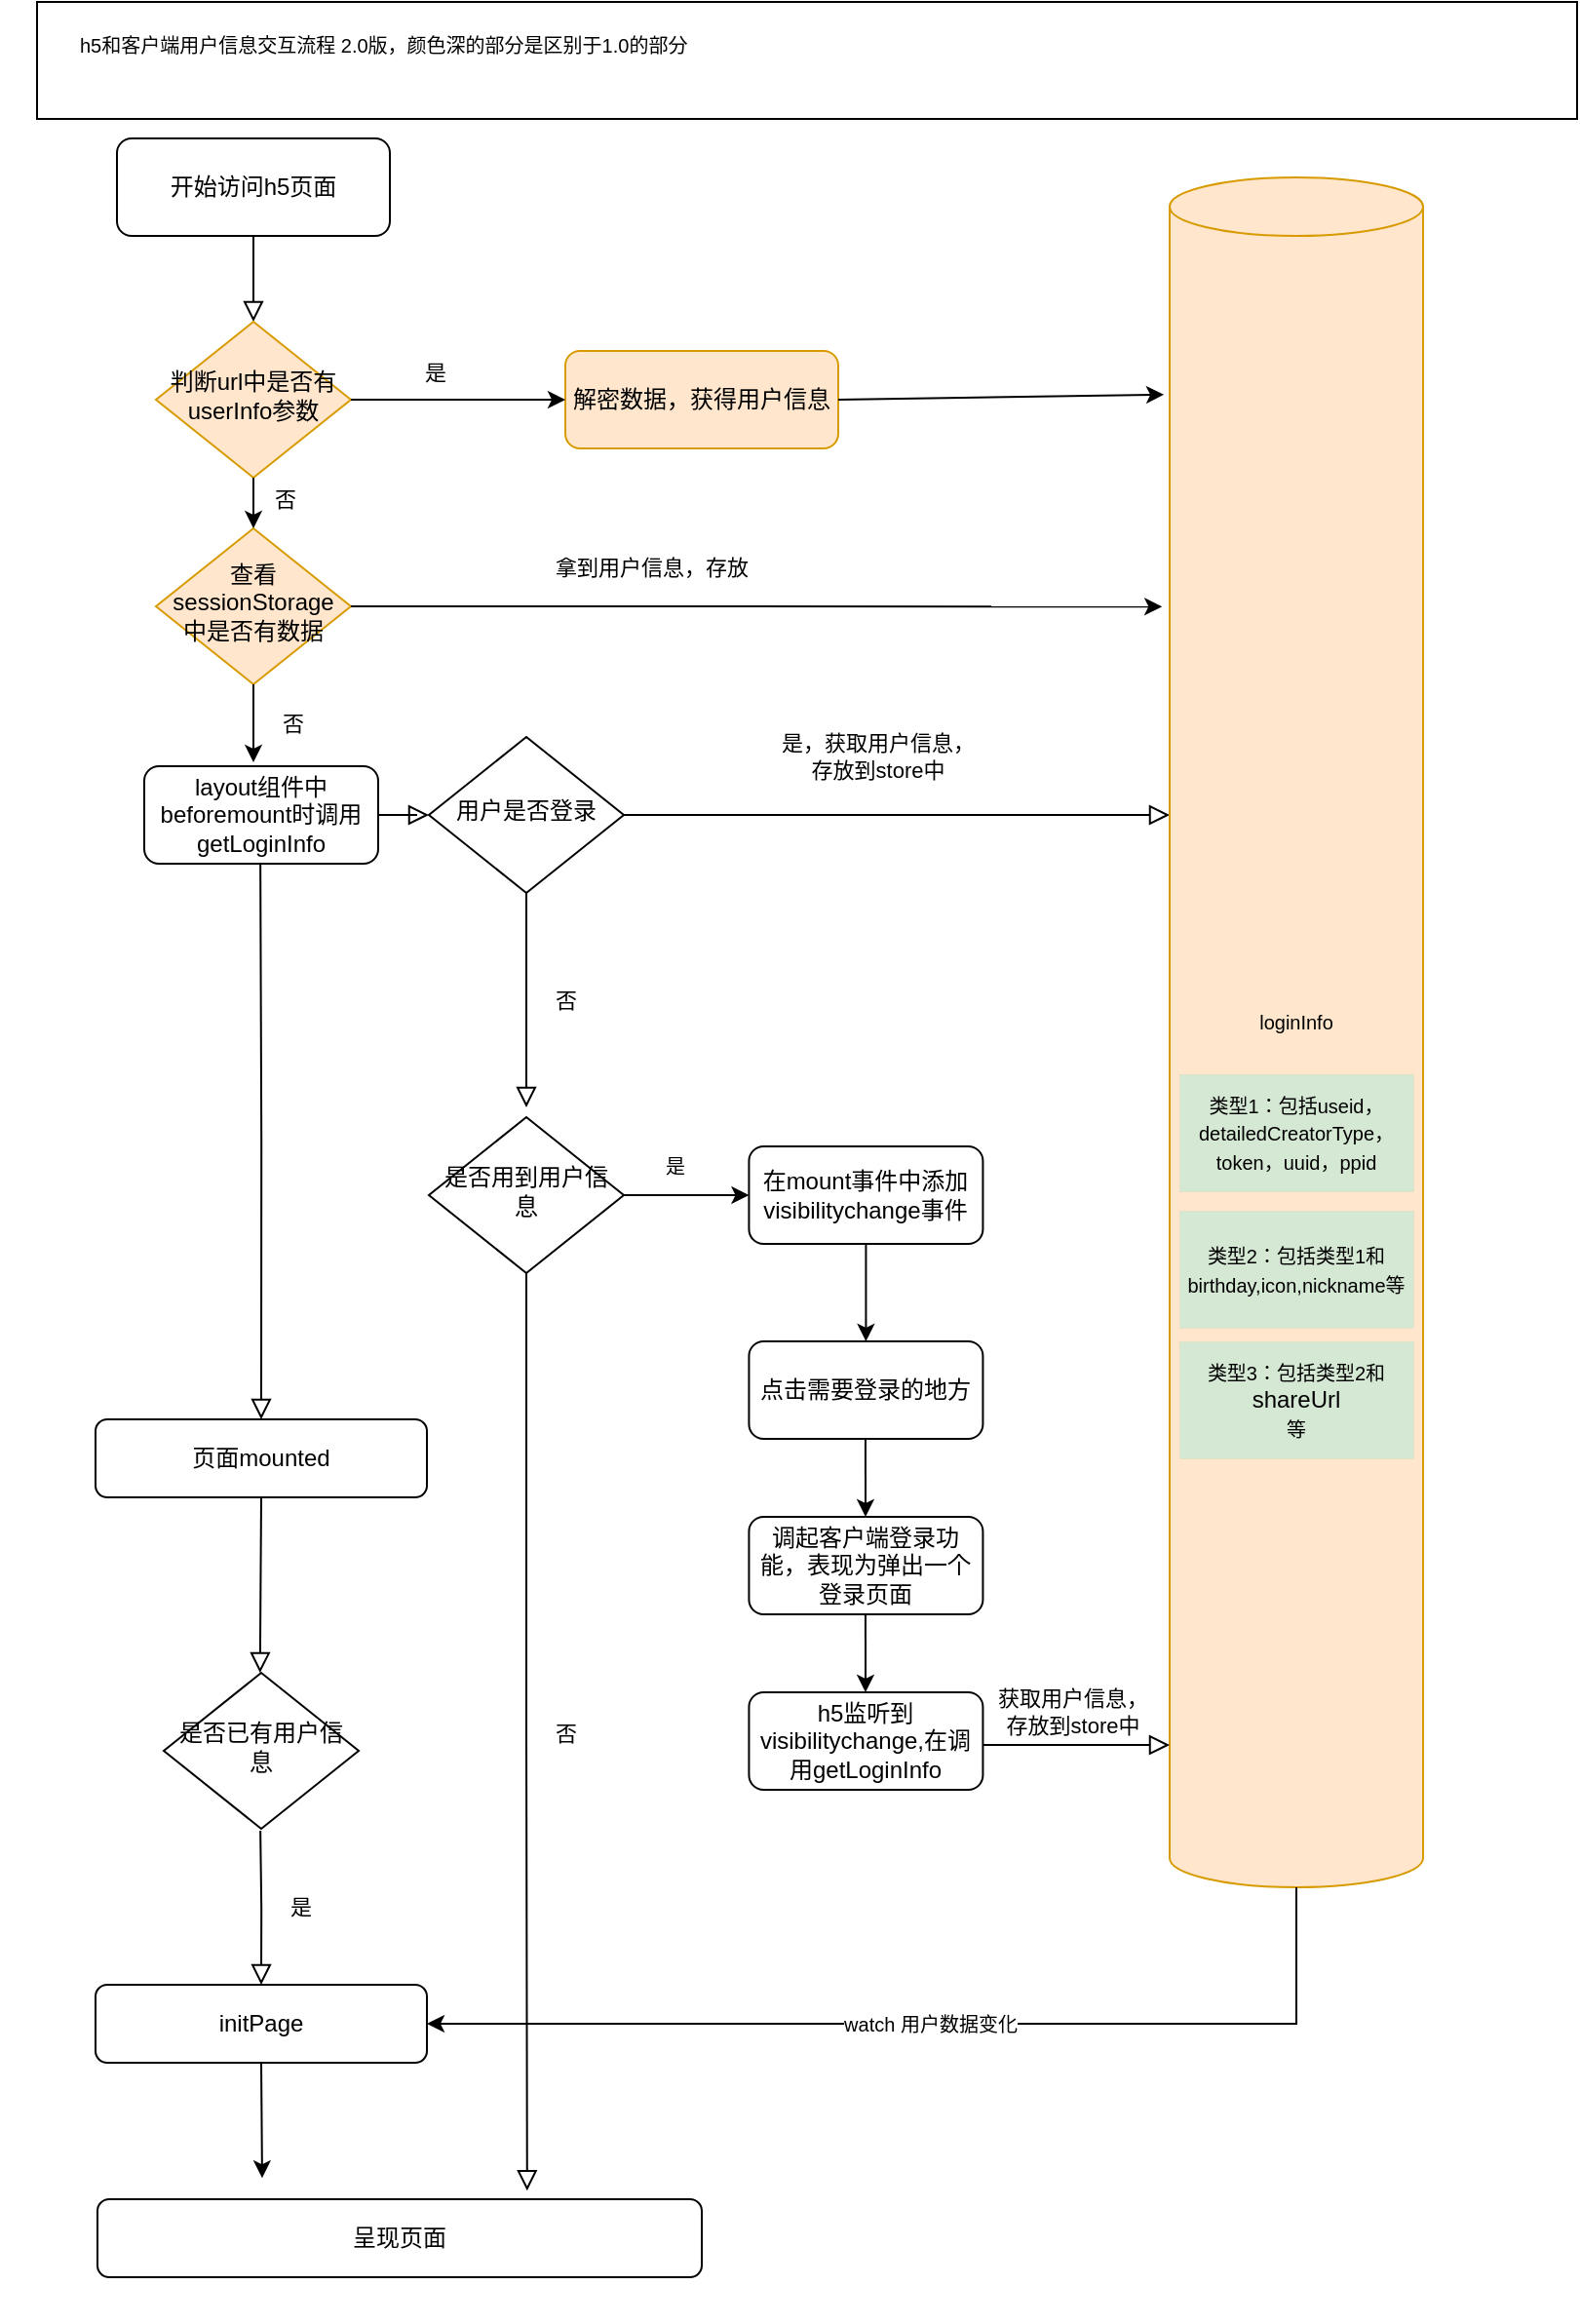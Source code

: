 <mxfile version="20.2.0" type="github">
  <diagram id="C5RBs43oDa-KdzZeNtuy" name="Page-1">
    <mxGraphModel dx="1097" dy="1780" grid="1" gridSize="10" guides="1" tooltips="1" connect="1" arrows="1" fold="1" page="1" pageScale="1" pageWidth="827" pageHeight="1169" math="0" shadow="0">
      <root>
        <mxCell id="WIyWlLk6GJQsqaUBKTNV-0" />
        <mxCell id="WIyWlLk6GJQsqaUBKTNV-1" parent="WIyWlLk6GJQsqaUBKTNV-0" />
        <mxCell id="vIY9tpSzzPqMu0DWue8W-50" value="h5和客户端用户信息交互流程 2.0版，颜色深的部分是区别于1.0的部分" style="rounded=0;whiteSpace=wrap;html=1;fontSize=10;align=left;verticalAlign=top;spacingTop=10;spacingLeft=20;container=1;" parent="WIyWlLk6GJQsqaUBKTNV-1" vertex="1">
          <mxGeometry x="19" y="-90" width="790" height="60" as="geometry" />
        </mxCell>
        <mxCell id="WIyWlLk6GJQsqaUBKTNV-2" value="" style="rounded=0;html=1;jettySize=auto;orthogonalLoop=1;fontSize=11;endArrow=block;endFill=0;endSize=8;strokeWidth=1;shadow=0;labelBackgroundColor=none;edgeStyle=orthogonalEdgeStyle;exitX=1;exitY=0.5;exitDx=0;exitDy=0;" parent="WIyWlLk6GJQsqaUBKTNV-1" source="vIY9tpSzzPqMu0DWue8W-14" target="WIyWlLk6GJQsqaUBKTNV-6" edge="1">
          <mxGeometry relative="1" as="geometry">
            <mxPoint x="210" y="327" as="sourcePoint" />
          </mxGeometry>
        </mxCell>
        <mxCell id="WIyWlLk6GJQsqaUBKTNV-4" value="否" style="rounded=0;html=1;jettySize=auto;orthogonalLoop=1;fontSize=11;endArrow=block;endFill=0;endSize=8;strokeWidth=1;shadow=0;labelBackgroundColor=none;edgeStyle=orthogonalEdgeStyle;exitX=0.5;exitY=1;exitDx=0;exitDy=0;" parent="WIyWlLk6GJQsqaUBKTNV-1" source="WIyWlLk6GJQsqaUBKTNV-6" edge="1">
          <mxGeometry y="20" relative="1" as="geometry">
            <mxPoint as="offset" />
            <mxPoint x="270" y="477" as="targetPoint" />
          </mxGeometry>
        </mxCell>
        <mxCell id="WIyWlLk6GJQsqaUBKTNV-5" value="是，获取用户信息，&lt;br&gt;存放到store中" style="edgeStyle=orthogonalEdgeStyle;rounded=0;html=1;jettySize=auto;orthogonalLoop=1;fontSize=11;endArrow=block;endFill=0;endSize=8;strokeWidth=1;shadow=0;labelBackgroundColor=none;" parent="WIyWlLk6GJQsqaUBKTNV-1" source="WIyWlLk6GJQsqaUBKTNV-6" target="vIY9tpSzzPqMu0DWue8W-9" edge="1">
          <mxGeometry x="-0.075" y="30" relative="1" as="geometry">
            <mxPoint as="offset" />
            <mxPoint x="590" y="327" as="targetPoint" />
            <Array as="points">
              <mxPoint x="530" y="327" />
              <mxPoint x="530" y="327" />
            </Array>
          </mxGeometry>
        </mxCell>
        <mxCell id="WIyWlLk6GJQsqaUBKTNV-6" value="用户是否登录" style="rhombus;whiteSpace=wrap;html=1;shadow=0;fontFamily=Helvetica;fontSize=12;align=center;strokeWidth=1;spacing=6;spacingTop=-4;" parent="WIyWlLk6GJQsqaUBKTNV-1" vertex="1">
          <mxGeometry x="220" y="287" width="100" height="80" as="geometry" />
        </mxCell>
        <mxCell id="WIyWlLk6GJQsqaUBKTNV-11" value="initPage" style="rounded=1;whiteSpace=wrap;html=1;fontSize=12;glass=0;strokeWidth=1;shadow=0;" parent="WIyWlLk6GJQsqaUBKTNV-1" vertex="1">
          <mxGeometry x="49" y="927" width="170" height="40" as="geometry" />
        </mxCell>
        <mxCell id="vIY9tpSzzPqMu0DWue8W-6" value="开始访问h5页面" style="rounded=1;whiteSpace=wrap;html=1;" parent="WIyWlLk6GJQsqaUBKTNV-1" vertex="1">
          <mxGeometry x="60" y="-20" width="140" height="50" as="geometry" />
        </mxCell>
        <mxCell id="vIY9tpSzzPqMu0DWue8W-9" value="loginInfo&#xa;&#xa;&#xa;" style="shape=cylinder3;boundedLbl=1;backgroundOutline=1;size=15;whiteSpace=wrap;fontSize=10;fillColor=#ffe6cc;strokeColor=#d79b00;" parent="WIyWlLk6GJQsqaUBKTNV-1" vertex="1">
          <mxGeometry x="600" width="130" height="877" as="geometry" />
        </mxCell>
        <mxCell id="vIY9tpSzzPqMu0DWue8W-14" value="layout组件中beforemount时调用getLoginInfo" style="rounded=1;whiteSpace=wrap;html=1;" parent="WIyWlLk6GJQsqaUBKTNV-1" vertex="1">
          <mxGeometry x="74" y="302" width="120" height="50" as="geometry" />
        </mxCell>
        <mxCell id="vIY9tpSzzPqMu0DWue8W-15" value="" style="rounded=0;html=1;jettySize=auto;orthogonalLoop=1;fontSize=11;endArrow=block;endFill=0;endSize=8;strokeWidth=1;shadow=0;labelBackgroundColor=none;edgeStyle=orthogonalEdgeStyle;exitX=0.5;exitY=1;exitDx=0;exitDy=0;entryX=0.5;entryY=0;entryDx=0;entryDy=0;" parent="WIyWlLk6GJQsqaUBKTNV-1" source="vIY9tpSzzPqMu0DWue8W-6" target="VcRhLuIsz3l9arXMUyPR-2" edge="1">
          <mxGeometry relative="1" as="geometry">
            <mxPoint x="143.71" y="157" as="sourcePoint" />
            <mxPoint x="144" y="90" as="targetPoint" />
            <Array as="points" />
          </mxGeometry>
        </mxCell>
        <mxCell id="vIY9tpSzzPqMu0DWue8W-20" value="watch 用户数据变化" style="endArrow=classic;html=1;rounded=0;fontSize=10;exitX=0.5;exitY=1;exitDx=0;exitDy=0;exitPerimeter=0;entryX=1;entryY=0.5;entryDx=0;entryDy=0;" parent="WIyWlLk6GJQsqaUBKTNV-1" source="vIY9tpSzzPqMu0DWue8W-9" target="WIyWlLk6GJQsqaUBKTNV-11" edge="1">
          <mxGeometry width="50" height="50" relative="1" as="geometry">
            <mxPoint x="490" y="737" as="sourcePoint" />
            <mxPoint x="555" y="787" as="targetPoint" />
            <Array as="points">
              <mxPoint x="665" y="947" />
            </Array>
          </mxGeometry>
        </mxCell>
        <mxCell id="vIY9tpSzzPqMu0DWue8W-21" value="呈现页面" style="rounded=1;whiteSpace=wrap;html=1;fontSize=12;glass=0;strokeWidth=1;shadow=0;" parent="WIyWlLk6GJQsqaUBKTNV-1" vertex="1">
          <mxGeometry x="50" y="1037" width="310" height="40" as="geometry" />
        </mxCell>
        <mxCell id="vIY9tpSzzPqMu0DWue8W-22" value="" style="endArrow=classic;html=1;rounded=0;fontSize=10;exitX=0.5;exitY=1;exitDx=0;exitDy=0;entryX=0.481;entryY=-0.022;entryDx=0;entryDy=0;entryPerimeter=0;" parent="WIyWlLk6GJQsqaUBKTNV-1" source="WIyWlLk6GJQsqaUBKTNV-11" edge="1">
          <mxGeometry width="50" height="50" relative="1" as="geometry">
            <mxPoint x="197" y="957" as="sourcePoint" />
            <mxPoint x="134.49" y="1026.12" as="targetPoint" />
          </mxGeometry>
        </mxCell>
        <mxCell id="vIY9tpSzzPqMu0DWue8W-25" value="是否用到用户信息" style="rhombus;shadow=0;fontFamily=Helvetica;fontSize=12;align=center;strokeWidth=1;spacing=6;spacingTop=-4;whiteSpace=wrap;" parent="WIyWlLk6GJQsqaUBKTNV-1" vertex="1">
          <mxGeometry x="220" y="482" width="100" height="80" as="geometry" />
        </mxCell>
        <mxCell id="vIY9tpSzzPqMu0DWue8W-27" value="否" style="rounded=0;html=1;jettySize=auto;orthogonalLoop=1;fontSize=11;endArrow=block;endFill=0;endSize=8;strokeWidth=1;shadow=0;labelBackgroundColor=none;edgeStyle=orthogonalEdgeStyle;exitX=0.5;exitY=1;exitDx=0;exitDy=0;entryX=0.711;entryY=-0.109;entryDx=0;entryDy=0;entryPerimeter=0;" parent="WIyWlLk6GJQsqaUBKTNV-1" source="vIY9tpSzzPqMu0DWue8W-25" target="vIY9tpSzzPqMu0DWue8W-21" edge="1">
          <mxGeometry y="20" relative="1" as="geometry">
            <mxPoint as="offset" />
            <mxPoint x="170" y="587" as="sourcePoint" />
            <mxPoint x="310" y="757" as="targetPoint" />
          </mxGeometry>
        </mxCell>
        <mxCell id="vIY9tpSzzPqMu0DWue8W-29" value="在mount事件中添加&lt;br&gt;visibilitychange事件" style="rounded=1;whiteSpace=wrap;html=1;" parent="WIyWlLk6GJQsqaUBKTNV-1" vertex="1">
          <mxGeometry x="384.21" y="497" width="120" height="50" as="geometry" />
        </mxCell>
        <mxCell id="vIY9tpSzzPqMu0DWue8W-30" value="获取用户信息，&lt;br&gt;存放到store中" style="edgeStyle=orthogonalEdgeStyle;rounded=0;html=1;jettySize=auto;orthogonalLoop=1;fontSize=11;endArrow=block;endFill=0;endSize=8;strokeWidth=1;shadow=0;labelBackgroundColor=none;spacing=7;" parent="WIyWlLk6GJQsqaUBKTNV-1" target="vIY9tpSzzPqMu0DWue8W-9" edge="1">
          <mxGeometry x="-0.044" y="17" relative="1" as="geometry">
            <mxPoint as="offset" />
            <mxPoint x="504.21" y="804.01" as="sourcePoint" />
            <mxPoint x="580" y="797" as="targetPoint" />
            <Array as="points">
              <mxPoint x="580" y="804" />
              <mxPoint x="580" y="804" />
            </Array>
          </mxGeometry>
        </mxCell>
        <mxCell id="vIY9tpSzzPqMu0DWue8W-31" value="页面mounted" style="rounded=1;whiteSpace=wrap;html=1;fontSize=12;glass=0;strokeWidth=1;shadow=0;" parent="WIyWlLk6GJQsqaUBKTNV-1" vertex="1">
          <mxGeometry x="49" y="637" width="170" height="40" as="geometry" />
        </mxCell>
        <mxCell id="vIY9tpSzzPqMu0DWue8W-32" value="是否已有用户信息" style="rhombus;whiteSpace=wrap;html=1;shadow=0;fontFamily=Helvetica;fontSize=12;align=center;strokeWidth=1;spacing=6;spacingTop=-4;" parent="WIyWlLk6GJQsqaUBKTNV-1" vertex="1">
          <mxGeometry x="84" y="767" width="100" height="80" as="geometry" />
        </mxCell>
        <mxCell id="vIY9tpSzzPqMu0DWue8W-33" value="是" style="rounded=0;html=1;jettySize=auto;orthogonalLoop=1;fontSize=11;endArrow=block;endFill=0;endSize=8;strokeWidth=1;shadow=0;labelBackgroundColor=none;edgeStyle=orthogonalEdgeStyle;entryX=0.5;entryY=0;entryDx=0;entryDy=0;" parent="WIyWlLk6GJQsqaUBKTNV-1" target="WIyWlLk6GJQsqaUBKTNV-11" edge="1">
          <mxGeometry y="20" relative="1" as="geometry">
            <mxPoint as="offset" />
            <mxPoint x="133.57" y="848" as="sourcePoint" />
            <mxPoint x="133.57" y="898" as="targetPoint" />
          </mxGeometry>
        </mxCell>
        <mxCell id="vIY9tpSzzPqMu0DWue8W-35" value="" style="rounded=0;html=1;jettySize=auto;orthogonalLoop=1;fontSize=11;endArrow=block;endFill=0;endSize=8;strokeWidth=1;shadow=0;labelBackgroundColor=none;edgeStyle=orthogonalEdgeStyle;entryX=0.5;entryY=0;entryDx=0;entryDy=0;exitX=0.5;exitY=1;exitDx=0;exitDy=0;" parent="WIyWlLk6GJQsqaUBKTNV-1" source="vIY9tpSzzPqMu0DWue8W-31" edge="1">
          <mxGeometry y="20" relative="1" as="geometry">
            <mxPoint as="offset" />
            <mxPoint x="132.96" y="688" as="sourcePoint" />
            <mxPoint x="133.39" y="767" as="targetPoint" />
            <Array as="points">
              <mxPoint x="133" y="677" />
            </Array>
          </mxGeometry>
        </mxCell>
        <mxCell id="vIY9tpSzzPqMu0DWue8W-37" value="" style="rounded=0;html=1;jettySize=auto;orthogonalLoop=1;fontSize=11;endArrow=block;endFill=0;endSize=8;strokeWidth=1;shadow=0;labelBackgroundColor=none;edgeStyle=orthogonalEdgeStyle;entryX=0.5;entryY=0;entryDx=0;entryDy=0;" parent="WIyWlLk6GJQsqaUBKTNV-1" target="vIY9tpSzzPqMu0DWue8W-31" edge="1">
          <mxGeometry y="20" relative="1" as="geometry">
            <mxPoint as="offset" />
            <mxPoint x="133.57" y="352" as="sourcePoint" />
            <mxPoint x="133.57" y="402" as="targetPoint" />
          </mxGeometry>
        </mxCell>
        <mxCell id="vIY9tpSzzPqMu0DWue8W-38" value="" style="endArrow=classic;html=1;rounded=0;fontSize=10;exitX=1;exitY=0.5;exitDx=0;exitDy=0;entryX=0;entryY=0.5;entryDx=0;entryDy=0;" parent="WIyWlLk6GJQsqaUBKTNV-1" source="vIY9tpSzzPqMu0DWue8W-25" target="vIY9tpSzzPqMu0DWue8W-29" edge="1">
          <mxGeometry width="50" height="50" relative="1" as="geometry">
            <mxPoint x="230" y="637" as="sourcePoint" />
            <mxPoint x="280" y="587" as="targetPoint" />
          </mxGeometry>
        </mxCell>
        <mxCell id="vIY9tpSzzPqMu0DWue8W-39" value="是" style="edgeLabel;html=1;align=center;verticalAlign=middle;resizable=0;points=[];fontSize=10;" parent="vIY9tpSzzPqMu0DWue8W-38" vertex="1" connectable="0">
          <mxGeometry x="-0.209" y="-1" relative="1" as="geometry">
            <mxPoint y="-16" as="offset" />
          </mxGeometry>
        </mxCell>
        <mxCell id="vIY9tpSzzPqMu0DWue8W-43" value="调起客户端登录功能，表现为弹出一个登录页面" style="rounded=1;whiteSpace=wrap;html=1;" parent="WIyWlLk6GJQsqaUBKTNV-1" vertex="1">
          <mxGeometry x="384.21" y="687" width="120" height="50" as="geometry" />
        </mxCell>
        <mxCell id="vIY9tpSzzPqMu0DWue8W-44" value="h5监听到visibilitychange,在调用getLoginInfo" style="rounded=1;whiteSpace=wrap;html=1;" parent="WIyWlLk6GJQsqaUBKTNV-1" vertex="1">
          <mxGeometry x="384.21" y="777" width="120" height="50" as="geometry" />
        </mxCell>
        <mxCell id="vIY9tpSzzPqMu0DWue8W-45" value="点击需要登录的地方" style="rounded=1;whiteSpace=wrap;html=1;" parent="WIyWlLk6GJQsqaUBKTNV-1" vertex="1">
          <mxGeometry x="384.21" y="597" width="120" height="50" as="geometry" />
        </mxCell>
        <mxCell id="vIY9tpSzzPqMu0DWue8W-47" value="" style="endArrow=classic;html=1;rounded=0;fontSize=10;exitX=0.5;exitY=1;exitDx=0;exitDy=0;entryX=0.5;entryY=0;entryDx=0;entryDy=0;" parent="WIyWlLk6GJQsqaUBKTNV-1" source="vIY9tpSzzPqMu0DWue8W-29" target="vIY9tpSzzPqMu0DWue8W-45" edge="1">
          <mxGeometry width="50" height="50" relative="1" as="geometry">
            <mxPoint x="350" y="547" as="sourcePoint" />
            <mxPoint x="400" y="497" as="targetPoint" />
          </mxGeometry>
        </mxCell>
        <mxCell id="vIY9tpSzzPqMu0DWue8W-48" value="" style="endArrow=classic;html=1;rounded=0;fontSize=10;exitX=0.5;exitY=1;exitDx=0;exitDy=0;" parent="WIyWlLk6GJQsqaUBKTNV-1" edge="1">
          <mxGeometry width="50" height="50" relative="1" as="geometry">
            <mxPoint x="443.98" y="647" as="sourcePoint" />
            <mxPoint x="444" y="687" as="targetPoint" />
          </mxGeometry>
        </mxCell>
        <mxCell id="vIY9tpSzzPqMu0DWue8W-49" value="" style="endArrow=classic;html=1;rounded=0;fontSize=10;exitX=0.5;exitY=1;exitDx=0;exitDy=0;" parent="WIyWlLk6GJQsqaUBKTNV-1" edge="1">
          <mxGeometry width="50" height="50" relative="1" as="geometry">
            <mxPoint x="443.98" y="737" as="sourcePoint" />
            <mxPoint x="444" y="777" as="targetPoint" />
          </mxGeometry>
        </mxCell>
        <mxCell id="VcRhLuIsz3l9arXMUyPR-0" value="" style="rounded=0;whiteSpace=wrap;html=1;fontSize=10;align=left;verticalAlign=top;spacingTop=10;spacingLeft=20;container=1;strokeColor=none;" vertex="1" parent="WIyWlLk6GJQsqaUBKTNV-1">
          <mxGeometry y="1090" width="790" height="10" as="geometry" />
        </mxCell>
        <mxCell id="VcRhLuIsz3l9arXMUyPR-1" value="解密数据，获得用户信息" style="rounded=1;whiteSpace=wrap;html=1;fillColor=#ffe6cc;strokeColor=#d79b00;" vertex="1" parent="WIyWlLk6GJQsqaUBKTNV-1">
          <mxGeometry x="290" y="89" width="140" height="50" as="geometry" />
        </mxCell>
        <mxCell id="VcRhLuIsz3l9arXMUyPR-2" value="判断url中是否有userInfo参数" style="rhombus;whiteSpace=wrap;html=1;shadow=0;fontFamily=Helvetica;fontSize=12;align=center;strokeWidth=1;spacing=6;spacingTop=-4;fillColor=#ffe6cc;strokeColor=#d79b00;" vertex="1" parent="WIyWlLk6GJQsqaUBKTNV-1">
          <mxGeometry x="80" y="74" width="100" height="80" as="geometry" />
        </mxCell>
        <mxCell id="VcRhLuIsz3l9arXMUyPR-4" value="" style="endArrow=classic;html=1;rounded=0;exitX=1;exitY=0.5;exitDx=0;exitDy=0;entryX=0;entryY=0.5;entryDx=0;entryDy=0;" edge="1" parent="WIyWlLk6GJQsqaUBKTNV-1" source="VcRhLuIsz3l9arXMUyPR-2" target="VcRhLuIsz3l9arXMUyPR-1">
          <mxGeometry width="50" height="50" relative="1" as="geometry">
            <mxPoint x="190" y="189" as="sourcePoint" />
            <mxPoint x="240" y="139" as="targetPoint" />
          </mxGeometry>
        </mxCell>
        <mxCell id="VcRhLuIsz3l9arXMUyPR-11" value="是" style="edgeLabel;html=1;align=center;verticalAlign=middle;resizable=0;points=[];" vertex="1" connectable="0" parent="VcRhLuIsz3l9arXMUyPR-4">
          <mxGeometry x="-0.223" y="-1" relative="1" as="geometry">
            <mxPoint y="-15" as="offset" />
          </mxGeometry>
        </mxCell>
        <mxCell id="VcRhLuIsz3l9arXMUyPR-7" value="" style="endArrow=classic;html=1;rounded=0;exitX=1;exitY=0.5;exitDx=0;exitDy=0;entryX=-0.023;entryY=0.127;entryDx=0;entryDy=0;entryPerimeter=0;" edge="1" parent="WIyWlLk6GJQsqaUBKTNV-1" source="VcRhLuIsz3l9arXMUyPR-1" target="vIY9tpSzzPqMu0DWue8W-9">
          <mxGeometry width="50" height="50" relative="1" as="geometry">
            <mxPoint x="390" y="340" as="sourcePoint" />
            <mxPoint x="440" y="290" as="targetPoint" />
          </mxGeometry>
        </mxCell>
        <mxCell id="VcRhLuIsz3l9arXMUyPR-8" value="查看sessionStorage中是否有数据" style="rhombus;whiteSpace=wrap;html=1;shadow=0;fontFamily=Helvetica;fontSize=12;align=center;strokeWidth=1;spacing=6;spacingTop=-4;fillColor=#ffe6cc;strokeColor=#d79b00;" vertex="1" parent="WIyWlLk6GJQsqaUBKTNV-1">
          <mxGeometry x="80" y="180" width="100" height="80" as="geometry" />
        </mxCell>
        <mxCell id="VcRhLuIsz3l9arXMUyPR-9" value="" style="endArrow=classic;html=1;rounded=0;exitX=0.5;exitY=1;exitDx=0;exitDy=0;" edge="1" parent="WIyWlLk6GJQsqaUBKTNV-1" source="VcRhLuIsz3l9arXMUyPR-2" target="VcRhLuIsz3l9arXMUyPR-8">
          <mxGeometry width="50" height="50" relative="1" as="geometry">
            <mxPoint x="150" y="200" as="sourcePoint" />
            <mxPoint x="200" y="150" as="targetPoint" />
          </mxGeometry>
        </mxCell>
        <mxCell id="VcRhLuIsz3l9arXMUyPR-12" value="否" style="edgeLabel;html=1;align=center;verticalAlign=middle;resizable=0;points=[];" vertex="1" connectable="0" parent="VcRhLuIsz3l9arXMUyPR-9">
          <mxGeometry x="-0.154" y="-1" relative="1" as="geometry">
            <mxPoint x="17" as="offset" />
          </mxGeometry>
        </mxCell>
        <mxCell id="VcRhLuIsz3l9arXMUyPR-13" value="" style="endArrow=classic;html=1;rounded=0;exitX=1;exitY=0.5;exitDx=0;exitDy=0;entryX=-0.03;entryY=0.251;entryDx=0;entryDy=0;entryPerimeter=0;" edge="1" parent="WIyWlLk6GJQsqaUBKTNV-1" source="VcRhLuIsz3l9arXMUyPR-8" target="vIY9tpSzzPqMu0DWue8W-9">
          <mxGeometry width="50" height="50" relative="1" as="geometry">
            <mxPoint x="230" y="350" as="sourcePoint" />
            <mxPoint x="280" y="300" as="targetPoint" />
          </mxGeometry>
        </mxCell>
        <mxCell id="VcRhLuIsz3l9arXMUyPR-14" value="拿到用户信息，存放" style="edgeLabel;html=1;align=center;verticalAlign=middle;resizable=0;points=[];" vertex="1" connectable="0" parent="VcRhLuIsz3l9arXMUyPR-13">
          <mxGeometry x="-0.263" y="-1" relative="1" as="geometry">
            <mxPoint y="-21" as="offset" />
          </mxGeometry>
        </mxCell>
        <mxCell id="VcRhLuIsz3l9arXMUyPR-15" value="否" style="endArrow=classic;html=1;rounded=0;exitX=0.5;exitY=1;exitDx=0;exitDy=0;" edge="1" parent="WIyWlLk6GJQsqaUBKTNV-1" source="VcRhLuIsz3l9arXMUyPR-8">
          <mxGeometry y="20" width="50" height="50" relative="1" as="geometry">
            <mxPoint x="230" y="230" as="sourcePoint" />
            <mxPoint x="130" y="300" as="targetPoint" />
            <mxPoint as="offset" />
          </mxGeometry>
        </mxCell>
        <mxCell id="VcRhLuIsz3l9arXMUyPR-19" value="&lt;span style=&quot;color: rgb(0, 0, 0); font-size: 10px;&quot;&gt;类型1：包括useid，detailedCreatorType，token，uuid，ppid&lt;/span&gt;" style="whiteSpace=wrap;html=1;strokeColor=#82b366;fillColor=#d5e8d4;strokeWidth=0;" vertex="1" parent="WIyWlLk6GJQsqaUBKTNV-1">
          <mxGeometry x="605" y="460" width="120" height="60" as="geometry" />
        </mxCell>
        <mxCell id="VcRhLuIsz3l9arXMUyPR-20" value="&lt;span style=&quot;color: rgb(0, 0, 0); font-size: 10px;&quot;&gt;类型2：包括类型1和birthday,icon,nickname等&lt;/span&gt;" style="whiteSpace=wrap;html=1;strokeColor=#82b366;fillColor=#d5e8d4;strokeWidth=0;" vertex="1" parent="WIyWlLk6GJQsqaUBKTNV-1">
          <mxGeometry x="605" y="530" width="120" height="60" as="geometry" />
        </mxCell>
        <mxCell id="VcRhLuIsz3l9arXMUyPR-21" value="&lt;span style=&quot;font-size: 10px;&quot;&gt;类型3：包括类型2和&lt;/span&gt;&lt;span style=&quot;background-color: initial;&quot;&gt;shareUrl&lt;/span&gt;&lt;div data-okr=&quot;%7B%22okrDelta%22%3A%5B%7B%22lineType%22%3A%22text%22%2C%22lineOptions%22%3A%7B%7D%2C%22lineContent%22%3A%5B%7B%22opType%22%3A%22text%22%2C%22options%22%3A%7B%22text%22%3A%22shareUrl%22%7D%7D%5D%7D%5D%2C%22businessKey%22%3A%22lark-doc%22%7D&quot; class=&quot;okr-block-clipboard&quot;&gt;&lt;/div&gt;&lt;span style=&quot;font-size: 10px;&quot;&gt;等&lt;/span&gt;" style="whiteSpace=wrap;html=1;strokeColor=#82b366;fillColor=#d5e8d4;strokeWidth=0;" vertex="1" parent="WIyWlLk6GJQsqaUBKTNV-1">
          <mxGeometry x="605" y="597" width="120" height="60" as="geometry" />
        </mxCell>
      </root>
    </mxGraphModel>
  </diagram>
</mxfile>
